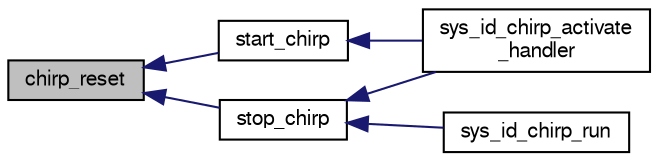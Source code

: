 digraph "chirp_reset"
{
  edge [fontname="FreeSans",fontsize="10",labelfontname="FreeSans",labelfontsize="10"];
  node [fontname="FreeSans",fontsize="10",shape=record];
  rankdir="LR";
  Node1 [label="chirp_reset",height=0.2,width=0.4,color="black", fillcolor="grey75", style="filled", fontcolor="black"];
  Node1 -> Node2 [dir="back",color="midnightblue",fontsize="10",style="solid",fontname="FreeSans"];
  Node2 [label="start_chirp",height=0.2,width=0.4,color="black", fillcolor="white", style="filled",URL="$sys__id__chirp_8c.html#adcb98efd2f03586518ffbb29f2d24100"];
  Node2 -> Node3 [dir="back",color="midnightblue",fontsize="10",style="solid",fontname="FreeSans"];
  Node3 [label="sys_id_chirp_activate\l_handler",height=0.2,width=0.4,color="black", fillcolor="white", style="filled",URL="$sys__id__chirp_8h.html#a5231f5464d0fb971765403cf0660e84b"];
  Node1 -> Node4 [dir="back",color="midnightblue",fontsize="10",style="solid",fontname="FreeSans"];
  Node4 [label="stop_chirp",height=0.2,width=0.4,color="black", fillcolor="white", style="filled",URL="$sys__id__chirp_8c.html#a97959e77b226051e613b196f0cf9f7e7"];
  Node4 -> Node3 [dir="back",color="midnightblue",fontsize="10",style="solid",fontname="FreeSans"];
  Node4 -> Node5 [dir="back",color="midnightblue",fontsize="10",style="solid",fontname="FreeSans"];
  Node5 [label="sys_id_chirp_run",height=0.2,width=0.4,color="black", fillcolor="white", style="filled",URL="$sys__id__chirp_8h.html#a7a6c12c89f553927efebc882475406ac"];
}
